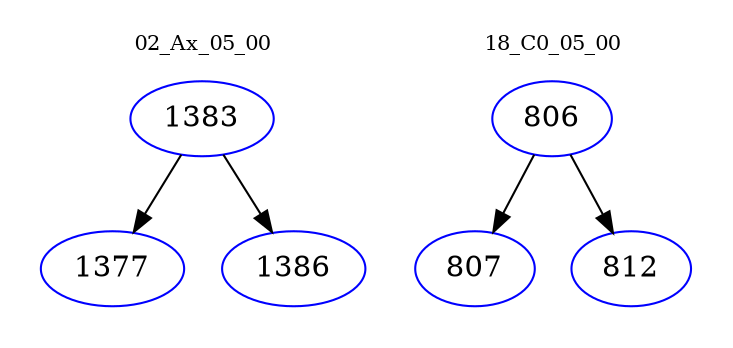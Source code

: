 digraph{
subgraph cluster_0 {
color = white
label = "02_Ax_05_00";
fontsize=10;
T0_1383 [label="1383", color="blue"]
T0_1383 -> T0_1377 [color="black"]
T0_1377 [label="1377", color="blue"]
T0_1383 -> T0_1386 [color="black"]
T0_1386 [label="1386", color="blue"]
}
subgraph cluster_1 {
color = white
label = "18_C0_05_00";
fontsize=10;
T1_806 [label="806", color="blue"]
T1_806 -> T1_807 [color="black"]
T1_807 [label="807", color="blue"]
T1_806 -> T1_812 [color="black"]
T1_812 [label="812", color="blue"]
}
}
